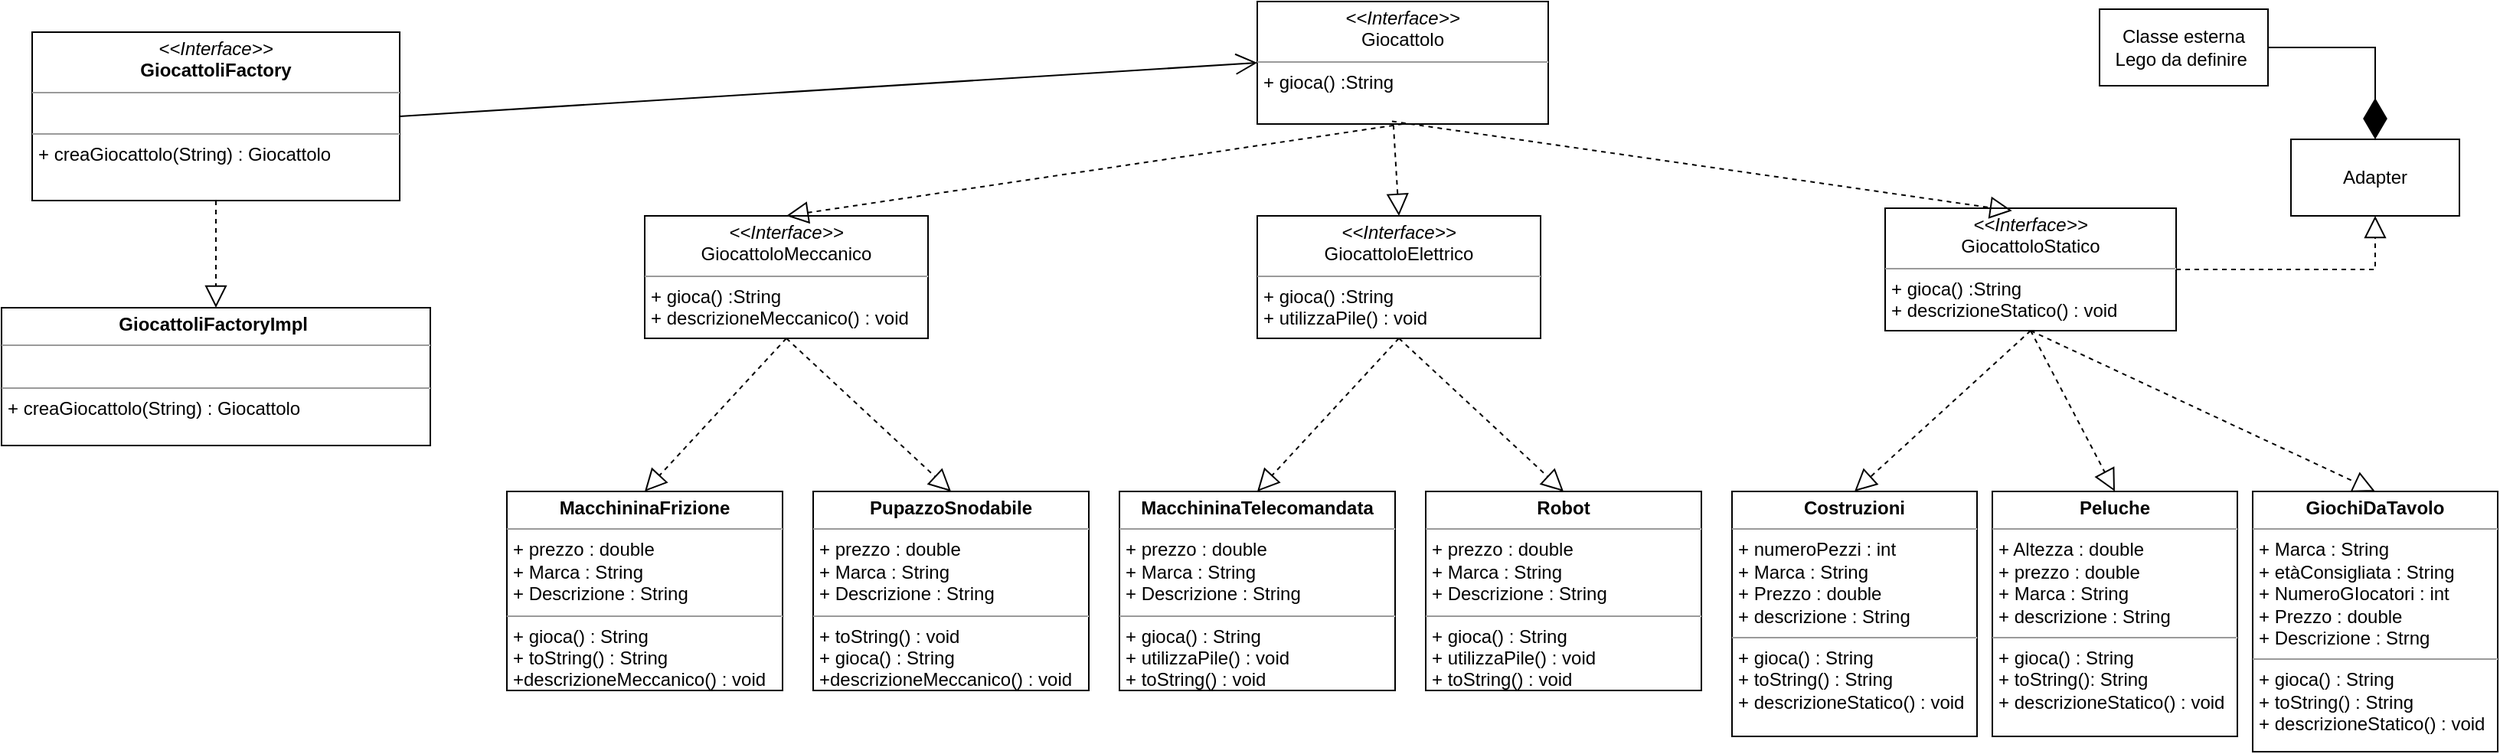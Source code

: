 <mxfile version="22.0.4" type="google">
  <diagram id="C5RBs43oDa-KdzZeNtuy" name="Page-1">
    <mxGraphModel grid="1" page="1" gridSize="10" guides="1" tooltips="1" connect="1" arrows="1" fold="1" pageScale="1" pageWidth="827" pageHeight="1169" math="0" shadow="0">
      <root>
        <mxCell id="WIyWlLk6GJQsqaUBKTNV-0" />
        <mxCell id="WIyWlLk6GJQsqaUBKTNV-1" parent="WIyWlLk6GJQsqaUBKTNV-0" />
        <mxCell id="3WgTrpjJcslMmQ-bgh9K-23" value="&lt;p style=&quot;margin:0px;margin-top:4px;text-align:center;&quot;&gt;&lt;i&gt;&amp;lt;&amp;lt;Interface&amp;gt;&amp;gt;&lt;/i&gt;&lt;br&gt;GiocattoloStatico&lt;/p&gt;&lt;hr size=&quot;1&quot;&gt;&lt;p style=&quot;margin:0px;margin-left:4px;&quot;&gt;+ gioca() :String&lt;/p&gt;&lt;p style=&quot;margin:0px;margin-left:4px;&quot;&gt;+ descrizioneStatico() : void&lt;/p&gt;" style="verticalAlign=top;align=left;overflow=fill;fontSize=12;fontFamily=Helvetica;html=1;whiteSpace=wrap;" vertex="1" parent="WIyWlLk6GJQsqaUBKTNV-1">
          <mxGeometry x="1300" y="155" width="190" height="80" as="geometry" />
        </mxCell>
        <mxCell id="3WgTrpjJcslMmQ-bgh9K-24" value="&lt;p style=&quot;margin:0px;margin-top:4px;text-align:center;&quot;&gt;&lt;b&gt;Costruzioni&lt;/b&gt;&lt;/p&gt;&lt;hr size=&quot;1&quot;&gt;&lt;p style=&quot;margin:0px;margin-left:4px;&quot;&gt;+ numeroPezzi : int&lt;/p&gt;&lt;p style=&quot;margin:0px;margin-left:4px;&quot;&gt;+ Marca : String&lt;/p&gt;&lt;p style=&quot;margin:0px;margin-left:4px;&quot;&gt;+ Prezzo : double&lt;/p&gt;&lt;p style=&quot;margin:0px;margin-left:4px;&quot;&gt;+ descrizione : String&lt;/p&gt;&lt;hr size=&quot;1&quot;&gt;&lt;p style=&quot;margin:0px;margin-left:4px;&quot;&gt;+ gioca() : String&lt;/p&gt;&lt;p style=&quot;margin:0px;margin-left:4px;&quot;&gt;+ toString() : String&lt;/p&gt;&lt;p style=&quot;margin:0px;margin-left:4px;&quot;&gt;+ descrizioneStatico() : void&lt;br&gt;&lt;/p&gt;" style="verticalAlign=top;align=left;overflow=fill;fontSize=12;fontFamily=Helvetica;html=1;whiteSpace=wrap;" vertex="1" parent="WIyWlLk6GJQsqaUBKTNV-1">
          <mxGeometry x="1200" y="340" width="160" height="160" as="geometry" />
        </mxCell>
        <mxCell id="3WgTrpjJcslMmQ-bgh9K-25" value="&lt;p style=&quot;margin:0px;margin-top:4px;text-align:center;&quot;&gt;&lt;b&gt;Peluche&lt;/b&gt;&lt;/p&gt;&lt;hr size=&quot;1&quot;&gt;&lt;p style=&quot;margin:0px;margin-left:4px;&quot;&gt;+ Altezza : double&lt;/p&gt;&lt;p style=&quot;margin:0px;margin-left:4px;&quot;&gt;+ prezzo : double&lt;/p&gt;&lt;p style=&quot;margin:0px;margin-left:4px;&quot;&gt;+ Marca : String&lt;/p&gt;&lt;p style=&quot;margin:0px;margin-left:4px;&quot;&gt;+ descrizione : String&lt;/p&gt;&lt;hr size=&quot;1&quot;&gt;&lt;p style=&quot;margin:0px;margin-left:4px;&quot;&gt;+ gioca() : String&lt;/p&gt;&lt;p style=&quot;margin:0px;margin-left:4px;&quot;&gt;+ toString(): String&lt;/p&gt;&lt;p style=&quot;margin:0px;margin-left:4px;&quot;&gt;+ descrizioneStatico() : void&lt;br&gt;&lt;/p&gt;" style="verticalAlign=top;align=left;overflow=fill;fontSize=12;fontFamily=Helvetica;html=1;whiteSpace=wrap;" vertex="1" parent="WIyWlLk6GJQsqaUBKTNV-1">
          <mxGeometry x="1370" y="340" width="160" height="160" as="geometry" />
        </mxCell>
        <mxCell id="3WgTrpjJcslMmQ-bgh9K-26" value="&lt;p style=&quot;margin:0px;margin-top:4px;text-align:center;&quot;&gt;&lt;b&gt;GiochiDaTavolo&lt;/b&gt;&lt;/p&gt;&lt;hr size=&quot;1&quot;&gt;&lt;p style=&quot;margin:0px;margin-left:4px;&quot;&gt;+ Marca : String&lt;/p&gt;&lt;p style=&quot;margin:0px;margin-left:4px;&quot;&gt;+ etàConsigliata : String&lt;/p&gt;&lt;p style=&quot;margin:0px;margin-left:4px;&quot;&gt;+ NumeroGIocatori : int&lt;/p&gt;&lt;p style=&quot;margin:0px;margin-left:4px;&quot;&gt;+ Prezzo : double&lt;/p&gt;&lt;p style=&quot;margin:0px;margin-left:4px;&quot;&gt;+ Descrizione : Strng&lt;/p&gt;&lt;hr size=&quot;1&quot;&gt;&lt;p style=&quot;margin:0px;margin-left:4px;&quot;&gt;+ gioca() : String&lt;/p&gt;&lt;p style=&quot;margin:0px;margin-left:4px;&quot;&gt;+ toString() : String&lt;/p&gt;&lt;p style=&quot;margin:0px;margin-left:4px;&quot;&gt;+ descrizioneStatico() : void&lt;br&gt;&lt;/p&gt;" style="verticalAlign=top;align=left;overflow=fill;fontSize=12;fontFamily=Helvetica;html=1;whiteSpace=wrap;" vertex="1" parent="WIyWlLk6GJQsqaUBKTNV-1">
          <mxGeometry x="1540" y="340" width="160" height="170" as="geometry" />
        </mxCell>
        <mxCell id="3WgTrpjJcslMmQ-bgh9K-27" value="" style="endArrow=block;dashed=1;endFill=0;endSize=12;html=1;rounded=0;exitX=0.5;exitY=1;exitDx=0;exitDy=0;entryX=0.5;entryY=0;entryDx=0;entryDy=0;" edge="1" parent="WIyWlLk6GJQsqaUBKTNV-1" source="3WgTrpjJcslMmQ-bgh9K-23" target="3WgTrpjJcslMmQ-bgh9K-26">
          <mxGeometry width="160" relative="1" as="geometry">
            <mxPoint x="1370" y="135" as="sourcePoint" />
            <mxPoint x="1530" y="135" as="targetPoint" />
          </mxGeometry>
        </mxCell>
        <mxCell id="3WgTrpjJcslMmQ-bgh9K-29" value="" style="endArrow=block;dashed=1;endFill=0;endSize=12;html=1;rounded=0;exitX=0.5;exitY=1;exitDx=0;exitDy=0;entryX=0.5;entryY=0;entryDx=0;entryDy=0;" edge="1" parent="WIyWlLk6GJQsqaUBKTNV-1" source="3WgTrpjJcslMmQ-bgh9K-23" target="3WgTrpjJcslMmQ-bgh9K-25">
          <mxGeometry width="160" relative="1" as="geometry">
            <mxPoint x="1330" y="305" as="sourcePoint" />
            <mxPoint x="1490" y="305" as="targetPoint" />
          </mxGeometry>
        </mxCell>
        <mxCell id="3WgTrpjJcslMmQ-bgh9K-31" value="" style="endArrow=block;dashed=1;endFill=0;endSize=12;html=1;rounded=0;exitX=0.5;exitY=1;exitDx=0;exitDy=0;entryX=0.5;entryY=0;entryDx=0;entryDy=0;" edge="1" parent="WIyWlLk6GJQsqaUBKTNV-1" source="3WgTrpjJcslMmQ-bgh9K-23" target="3WgTrpjJcslMmQ-bgh9K-24">
          <mxGeometry width="160" relative="1" as="geometry">
            <mxPoint x="1330" y="305" as="sourcePoint" />
            <mxPoint x="1280" y="335" as="targetPoint" />
          </mxGeometry>
        </mxCell>
        <mxCell id="3WgTrpjJcslMmQ-bgh9K-34" value="&lt;p style=&quot;margin:0px;margin-top:4px;text-align:center;&quot;&gt;&lt;i&gt;&amp;lt;&amp;lt;Interface&amp;gt;&amp;gt;&lt;/i&gt;&lt;br&gt;&lt;b&gt;GiocattoliFactory&lt;/b&gt;&lt;/p&gt;&lt;hr size=&quot;1&quot;&gt;&lt;p style=&quot;margin:0px;margin-left:4px;&quot;&gt;&lt;br&gt;&lt;/p&gt;&lt;hr size=&quot;1&quot;&gt;&lt;p style=&quot;margin:0px;margin-left:4px;&quot;&gt;+ creaGiocattolo(String) : Giocattolo&lt;/p&gt;" style="verticalAlign=top;align=left;overflow=fill;fontSize=12;fontFamily=Helvetica;html=1;whiteSpace=wrap;" vertex="1" parent="WIyWlLk6GJQsqaUBKTNV-1">
          <mxGeometry x="90" y="40" width="240" height="110" as="geometry" />
        </mxCell>
        <mxCell id="3WgTrpjJcslMmQ-bgh9K-36" value="&lt;p style=&quot;margin:0px;margin-top:4px;text-align:center;&quot;&gt;&lt;b&gt;GiocattoliFactoryImpl&amp;nbsp;&lt;/b&gt;&lt;/p&gt;&lt;hr size=&quot;1&quot;&gt;&lt;p style=&quot;margin:0px;margin-left:4px;&quot;&gt;&lt;br&gt;&lt;/p&gt;&lt;hr size=&quot;1&quot;&gt;&lt;p style=&quot;margin:0px;margin-left:4px;&quot;&gt;&lt;span style=&quot;background-color: initial;&quot;&gt;+ creaGiocattolo(String) : Giocattolo&lt;/span&gt;&lt;br&gt;&lt;/p&gt;" style="verticalAlign=top;align=left;overflow=fill;fontSize=12;fontFamily=Helvetica;html=1;whiteSpace=wrap;" vertex="1" parent="WIyWlLk6GJQsqaUBKTNV-1">
          <mxGeometry x="70" y="220" width="280" height="90" as="geometry" />
        </mxCell>
        <mxCell id="-ObPo0sYQ9U7PF-DGjQe-0" value="" style="endArrow=block;dashed=1;endFill=0;endSize=12;html=1;rounded=0;exitX=0.5;exitY=1;exitDx=0;exitDy=0;entryX=0.5;entryY=0;entryDx=0;entryDy=0;" edge="1" parent="WIyWlLk6GJQsqaUBKTNV-1" source="3WgTrpjJcslMmQ-bgh9K-34" target="3WgTrpjJcslMmQ-bgh9K-36">
          <mxGeometry width="160" relative="1" as="geometry">
            <mxPoint x="285" y="150" as="sourcePoint" />
            <mxPoint x="110" y="260" as="targetPoint" />
          </mxGeometry>
        </mxCell>
        <mxCell id="-ObPo0sYQ9U7PF-DGjQe-1" value="" style="endArrow=open;endFill=1;endSize=12;html=1;rounded=0;exitX=1;exitY=0.5;exitDx=0;exitDy=0;entryX=0;entryY=0.5;entryDx=0;entryDy=0;" edge="1" parent="WIyWlLk6GJQsqaUBKTNV-1" source="3WgTrpjJcslMmQ-bgh9K-34" target="-ObPo0sYQ9U7PF-DGjQe-3">
          <mxGeometry width="160" relative="1" as="geometry">
            <mxPoint x="440" y="330" as="sourcePoint" />
            <mxPoint x="600" y="330" as="targetPoint" />
          </mxGeometry>
        </mxCell>
        <mxCell id="-ObPo0sYQ9U7PF-DGjQe-3" value="&lt;p style=&quot;margin:0px;margin-top:4px;text-align:center;&quot;&gt;&lt;i&gt;&amp;lt;&amp;lt;Interface&amp;gt;&amp;gt;&lt;/i&gt;&lt;br&gt;Giocattolo&lt;/p&gt;&lt;hr size=&quot;1&quot;&gt;&lt;p style=&quot;margin:0px;margin-left:4px;&quot;&gt;+ gioca() :String&lt;/p&gt;" style="verticalAlign=top;align=left;overflow=fill;fontSize=12;fontFamily=Helvetica;html=1;whiteSpace=wrap;" vertex="1" parent="WIyWlLk6GJQsqaUBKTNV-1">
          <mxGeometry x="890" y="20" width="190" height="80" as="geometry" />
        </mxCell>
        <mxCell id="-ObPo0sYQ9U7PF-DGjQe-4" value="" style="endArrow=block;dashed=1;endFill=0;endSize=12;html=1;rounded=0;exitX=0.463;exitY=0.978;exitDx=0;exitDy=0;entryX=0.436;entryY=0.021;entryDx=0;entryDy=0;exitPerimeter=0;entryPerimeter=0;" edge="1" parent="WIyWlLk6GJQsqaUBKTNV-1" source="-ObPo0sYQ9U7PF-DGjQe-3" target="3WgTrpjJcslMmQ-bgh9K-23">
          <mxGeometry width="160" relative="1" as="geometry">
            <mxPoint x="595" y="100" as="sourcePoint" />
            <mxPoint x="480" y="200" as="targetPoint" />
          </mxGeometry>
        </mxCell>
        <mxCell id="-ObPo0sYQ9U7PF-DGjQe-5" value="&lt;p style=&quot;margin:0px;margin-top:4px;text-align:center;&quot;&gt;&lt;i&gt;&amp;lt;&amp;lt;Interface&amp;gt;&amp;gt;&lt;/i&gt;&lt;br&gt;GiocattoloMeccanico&lt;/p&gt;&lt;hr size=&quot;1&quot;&gt;&lt;p style=&quot;margin:0px;margin-left:4px;&quot;&gt;+ gioca() :String&lt;/p&gt;&lt;p style=&quot;margin:0px;margin-left:4px;&quot;&gt;+ descrizioneMeccanico() : void&lt;/p&gt;" style="verticalAlign=top;align=left;overflow=fill;fontSize=12;fontFamily=Helvetica;html=1;whiteSpace=wrap;" vertex="1" parent="WIyWlLk6GJQsqaUBKTNV-1">
          <mxGeometry x="490" y="160" width="185" height="80" as="geometry" />
        </mxCell>
        <mxCell id="-ObPo0sYQ9U7PF-DGjQe-9" value="" style="endArrow=block;dashed=1;endFill=0;endSize=12;html=1;rounded=0;exitX=0.5;exitY=1;exitDx=0;exitDy=0;entryX=0.5;entryY=0;entryDx=0;entryDy=0;" edge="1" parent="WIyWlLk6GJQsqaUBKTNV-1" source="-ObPo0sYQ9U7PF-DGjQe-5" target="-ObPo0sYQ9U7PF-DGjQe-14">
          <mxGeometry width="160" relative="1" as="geometry">
            <mxPoint x="550" y="140" as="sourcePoint" />
            <mxPoint x="800" y="340" as="targetPoint" />
          </mxGeometry>
        </mxCell>
        <mxCell id="-ObPo0sYQ9U7PF-DGjQe-12" value="" style="endArrow=block;dashed=1;endFill=0;endSize=12;html=1;rounded=0;exitX=0.5;exitY=1;exitDx=0;exitDy=0;entryX=0.5;entryY=0;entryDx=0;entryDy=0;" edge="1" parent="WIyWlLk6GJQsqaUBKTNV-1" source="-ObPo0sYQ9U7PF-DGjQe-3" target="-ObPo0sYQ9U7PF-DGjQe-5">
          <mxGeometry width="160" relative="1" as="geometry">
            <mxPoint x="868" y="88" as="sourcePoint" />
            <mxPoint x="563" y="162" as="targetPoint" />
          </mxGeometry>
        </mxCell>
        <mxCell id="-ObPo0sYQ9U7PF-DGjQe-14" value="&lt;p style=&quot;margin:0px;margin-top:4px;text-align:center;&quot;&gt;&lt;b&gt;MacchininaFrizione&lt;/b&gt;&lt;/p&gt;&lt;hr size=&quot;1&quot;&gt;&lt;p style=&quot;margin:0px;margin-left:4px;&quot;&gt;+ prezzo : double&lt;/p&gt;&lt;p style=&quot;margin:0px;margin-left:4px;&quot;&gt;+ Marca : String&lt;/p&gt;&lt;p style=&quot;margin:0px;margin-left:4px;&quot;&gt;+ Descrizione : String&lt;/p&gt;&lt;hr size=&quot;1&quot;&gt;&lt;p style=&quot;margin:0px;margin-left:4px;&quot;&gt;+ gioca() : String&lt;/p&gt;&lt;p style=&quot;margin:0px;margin-left:4px;&quot;&gt;+ toString() : String&lt;/p&gt;&lt;p style=&quot;margin:0px;margin-left:4px;&quot;&gt;+descrizioneMeccanico() : void&lt;/p&gt;" style="verticalAlign=top;align=left;overflow=fill;fontSize=12;fontFamily=Helvetica;html=1;whiteSpace=wrap;" vertex="1" parent="WIyWlLk6GJQsqaUBKTNV-1">
          <mxGeometry x="400" y="340" width="180" height="130" as="geometry" />
        </mxCell>
        <mxCell id="-ObPo0sYQ9U7PF-DGjQe-15" value="&lt;p style=&quot;margin:0px;margin-top:4px;text-align:center;&quot;&gt;&lt;b&gt;PupazzoSnodabile&lt;/b&gt;&lt;/p&gt;&lt;hr size=&quot;1&quot;&gt;&lt;p style=&quot;margin:0px;margin-left:4px;&quot;&gt;+ prezzo : double&lt;/p&gt;&lt;p style=&quot;margin:0px;margin-left:4px;&quot;&gt;+ Marca : String&lt;/p&gt;&lt;p style=&quot;margin:0px;margin-left:4px;&quot;&gt;+ Descrizione : String&lt;/p&gt;&lt;hr size=&quot;1&quot;&gt;&lt;p style=&quot;margin:0px;margin-left:4px;&quot;&gt;+ toString() : void&lt;/p&gt;&lt;p style=&quot;margin:0px;margin-left:4px;&quot;&gt;+ gioca() : String&lt;/p&gt;&lt;p style=&quot;margin:0px;margin-left:4px;&quot;&gt;+descrizioneMeccanico() : void&lt;/p&gt;" style="verticalAlign=top;align=left;overflow=fill;fontSize=12;fontFamily=Helvetica;html=1;whiteSpace=wrap;" vertex="1" parent="WIyWlLk6GJQsqaUBKTNV-1">
          <mxGeometry x="600" y="340" width="180" height="130" as="geometry" />
        </mxCell>
        <mxCell id="-ObPo0sYQ9U7PF-DGjQe-17" value="" style="endArrow=block;dashed=1;endFill=0;endSize=12;html=1;rounded=0;entryX=0.5;entryY=0;entryDx=0;entryDy=0;exitX=0.5;exitY=1;exitDx=0;exitDy=0;" edge="1" parent="WIyWlLk6GJQsqaUBKTNV-1" source="-ObPo0sYQ9U7PF-DGjQe-5" target="-ObPo0sYQ9U7PF-DGjQe-15">
          <mxGeometry width="160" relative="1" as="geometry">
            <mxPoint x="630" y="240" as="sourcePoint" />
            <mxPoint x="500" y="350" as="targetPoint" />
          </mxGeometry>
        </mxCell>
        <mxCell id="-ObPo0sYQ9U7PF-DGjQe-18" value="&lt;p style=&quot;margin:0px;margin-top:4px;text-align:center;&quot;&gt;&lt;i&gt;&amp;lt;&amp;lt;Interface&amp;gt;&amp;gt;&lt;/i&gt;&lt;br&gt;GiocattoloElettrico&lt;/p&gt;&lt;hr size=&quot;1&quot;&gt;&lt;p style=&quot;margin:0px;margin-left:4px;&quot;&gt;+ gioca() :String&lt;/p&gt;&lt;p style=&quot;margin:0px;margin-left:4px;&quot;&gt;+ utilizzaPile() : void&lt;/p&gt;" style="verticalAlign=top;align=left;overflow=fill;fontSize=12;fontFamily=Helvetica;html=1;whiteSpace=wrap;" vertex="1" parent="WIyWlLk6GJQsqaUBKTNV-1">
          <mxGeometry x="890" y="160" width="185" height="80" as="geometry" />
        </mxCell>
        <mxCell id="-ObPo0sYQ9U7PF-DGjQe-19" value="" style="endArrow=block;dashed=1;endFill=0;endSize=12;html=1;rounded=0;exitX=0.5;exitY=1;exitDx=0;exitDy=0;entryX=0.5;entryY=0;entryDx=0;entryDy=0;" edge="1" parent="WIyWlLk6GJQsqaUBKTNV-1" source="-ObPo0sYQ9U7PF-DGjQe-18" target="-ObPo0sYQ9U7PF-DGjQe-20">
          <mxGeometry width="160" relative="1" as="geometry">
            <mxPoint x="950" y="140" as="sourcePoint" />
            <mxPoint x="1200" y="340" as="targetPoint" />
            <Array as="points" />
          </mxGeometry>
        </mxCell>
        <mxCell id="-ObPo0sYQ9U7PF-DGjQe-20" value="&lt;p style=&quot;margin:0px;margin-top:4px;text-align:center;&quot;&gt;&lt;b&gt;MacchininaTelecomandata&lt;/b&gt;&lt;/p&gt;&lt;hr size=&quot;1&quot;&gt;&lt;p style=&quot;margin:0px;margin-left:4px;&quot;&gt;+ prezzo : double&lt;/p&gt;&lt;p style=&quot;margin:0px;margin-left:4px;&quot;&gt;+ Marca : String&lt;/p&gt;&lt;p style=&quot;margin:0px;margin-left:4px;&quot;&gt;+ Descrizione : String&lt;/p&gt;&lt;hr size=&quot;1&quot;&gt;&lt;p style=&quot;margin:0px;margin-left:4px;&quot;&gt;+ gioca() : String&lt;/p&gt;&lt;p style=&quot;margin:0px;margin-left:4px;&quot;&gt;+ utilizzaPile() : void&lt;/p&gt;&lt;p style=&quot;margin:0px;margin-left:4px;&quot;&gt;+ toString() : void&amp;nbsp;&lt;/p&gt;" style="verticalAlign=top;align=left;overflow=fill;fontSize=12;fontFamily=Helvetica;html=1;whiteSpace=wrap;" vertex="1" parent="WIyWlLk6GJQsqaUBKTNV-1">
          <mxGeometry x="800" y="340" width="180" height="130" as="geometry" />
        </mxCell>
        <mxCell id="-ObPo0sYQ9U7PF-DGjQe-21" value="&lt;p style=&quot;margin:0px;margin-top:4px;text-align:center;&quot;&gt;&lt;b&gt;Robot&lt;/b&gt;&lt;/p&gt;&lt;hr size=&quot;1&quot;&gt;&lt;p style=&quot;margin:0px;margin-left:4px;&quot;&gt;+ prezzo : double&lt;/p&gt;&lt;p style=&quot;margin:0px;margin-left:4px;&quot;&gt;+ Marca : String&lt;/p&gt;&lt;p style=&quot;margin:0px;margin-left:4px;&quot;&gt;+ Descrizione : String&lt;/p&gt;&lt;hr size=&quot;1&quot;&gt;&lt;p style=&quot;margin:0px;margin-left:4px;&quot;&gt;+ gioca() : String&lt;/p&gt;&lt;p style=&quot;margin:0px;margin-left:4px;&quot;&gt;+ utilizzaPile() : void&lt;/p&gt;&lt;p style=&quot;margin:0px;margin-left:4px;&quot;&gt;+ toString() : void&lt;/p&gt;" style="verticalAlign=top;align=left;overflow=fill;fontSize=12;fontFamily=Helvetica;html=1;whiteSpace=wrap;" vertex="1" parent="WIyWlLk6GJQsqaUBKTNV-1">
          <mxGeometry x="1000" y="340" width="180" height="130" as="geometry" />
        </mxCell>
        <mxCell id="-ObPo0sYQ9U7PF-DGjQe-22" value="" style="endArrow=block;dashed=1;endFill=0;endSize=12;html=1;rounded=0;entryX=0.5;entryY=0;entryDx=0;entryDy=0;exitX=0.5;exitY=1;exitDx=0;exitDy=0;" edge="1" parent="WIyWlLk6GJQsqaUBKTNV-1" source="-ObPo0sYQ9U7PF-DGjQe-18" target="-ObPo0sYQ9U7PF-DGjQe-21">
          <mxGeometry width="160" relative="1" as="geometry">
            <mxPoint x="1030" y="240" as="sourcePoint" />
            <mxPoint x="900" y="350" as="targetPoint" />
          </mxGeometry>
        </mxCell>
        <mxCell id="-ObPo0sYQ9U7PF-DGjQe-23" value="" style="endArrow=block;dashed=1;endFill=0;endSize=12;html=1;rounded=0;exitX=0.468;exitY=1.009;exitDx=0;exitDy=0;entryX=0.5;entryY=0;entryDx=0;entryDy=0;exitPerimeter=0;" edge="1" parent="WIyWlLk6GJQsqaUBKTNV-1" source="-ObPo0sYQ9U7PF-DGjQe-3" target="-ObPo0sYQ9U7PF-DGjQe-18">
          <mxGeometry width="160" relative="1" as="geometry">
            <mxPoint x="875" y="90" as="sourcePoint" />
            <mxPoint x="1073" y="170" as="targetPoint" />
          </mxGeometry>
        </mxCell>
        <mxCell id="-ObPo0sYQ9U7PF-DGjQe-24" value="Classe esterna Lego da definire&amp;nbsp;" style="html=1;whiteSpace=wrap;" vertex="1" parent="WIyWlLk6GJQsqaUBKTNV-1">
          <mxGeometry x="1440" y="25" width="110" height="50" as="geometry" />
        </mxCell>
        <mxCell id="-ObPo0sYQ9U7PF-DGjQe-26" value="Adapter" style="html=1;whiteSpace=wrap;" vertex="1" parent="WIyWlLk6GJQsqaUBKTNV-1">
          <mxGeometry x="1565" y="110" width="110" height="50" as="geometry" />
        </mxCell>
        <mxCell id="-ObPo0sYQ9U7PF-DGjQe-31" value="" style="endArrow=diamondThin;endFill=1;endSize=24;html=1;rounded=0;exitX=1;exitY=0.5;exitDx=0;exitDy=0;entryX=0.5;entryY=0;entryDx=0;entryDy=0;" edge="1" parent="WIyWlLk6GJQsqaUBKTNV-1" source="-ObPo0sYQ9U7PF-DGjQe-24" target="-ObPo0sYQ9U7PF-DGjQe-26">
          <mxGeometry width="160" relative="1" as="geometry">
            <mxPoint x="1560" y="120" as="sourcePoint" />
            <mxPoint x="1720" y="120" as="targetPoint" />
            <Array as="points">
              <mxPoint x="1620" y="50" />
            </Array>
          </mxGeometry>
        </mxCell>
        <mxCell id="-ObPo0sYQ9U7PF-DGjQe-32" value="" style="endArrow=block;dashed=1;endFill=0;endSize=12;html=1;rounded=0;exitX=1;exitY=0.5;exitDx=0;exitDy=0;entryX=0.5;entryY=1;entryDx=0;entryDy=0;" edge="1" parent="WIyWlLk6GJQsqaUBKTNV-1" source="3WgTrpjJcslMmQ-bgh9K-23" target="-ObPo0sYQ9U7PF-DGjQe-26">
          <mxGeometry width="160" relative="1" as="geometry">
            <mxPoint x="1560" y="120" as="sourcePoint" />
            <mxPoint x="1720" y="120" as="targetPoint" />
            <Array as="points">
              <mxPoint x="1620" y="195" />
            </Array>
          </mxGeometry>
        </mxCell>
      </root>
    </mxGraphModel>
  </diagram>
</mxfile>
